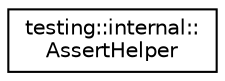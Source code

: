 digraph "Graphical Class Hierarchy"
{
  edge [fontname="Helvetica",fontsize="10",labelfontname="Helvetica",labelfontsize="10"];
  node [fontname="Helvetica",fontsize="10",shape=record];
  rankdir="LR";
  Node1 [label="testing::internal::\lAssertHelper",height=0.2,width=0.4,color="black", fillcolor="white", style="filled",URL="$classtesting_1_1internal_1_1_assert_helper.html"];
}
